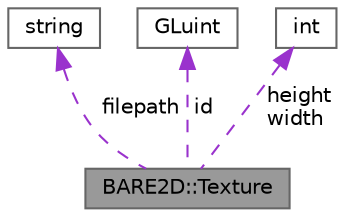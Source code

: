 digraph "BARE2D::Texture"
{
 // INTERACTIVE_SVG=YES
 // LATEX_PDF_SIZE
  bgcolor="transparent";
  edge [fontname=Helvetica,fontsize=10,labelfontname=Helvetica,labelfontsize=10];
  node [fontname=Helvetica,fontsize=10,shape=box,height=0.2,width=0.4];
  Node1 [label="BARE2D::Texture",height=0.2,width=0.4,color="gray40", fillcolor="grey60", style="filled", fontcolor="black",tooltip="The texture struct holds very basic stuff - the filepath, width, height, and ID,."];
  Node2 -> Node1 [dir="back",color="darkorchid3",style="dashed",label=" filepath" ];
  Node2 [label="string",height=0.2,width=0.4,color="gray40", fillcolor="white", style="filled",tooltip=" "];
  Node3 -> Node1 [dir="back",color="darkorchid3",style="dashed",label=" id" ];
  Node3 [label="GLuint",height=0.2,width=0.4,color="gray40", fillcolor="white", style="filled",tooltip=" "];
  Node4 -> Node1 [dir="back",color="darkorchid3",style="dashed",label=" height\nwidth" ];
  Node4 [label="int",height=0.2,width=0.4,color="gray40", fillcolor="white", style="filled",tooltip=" "];
}
